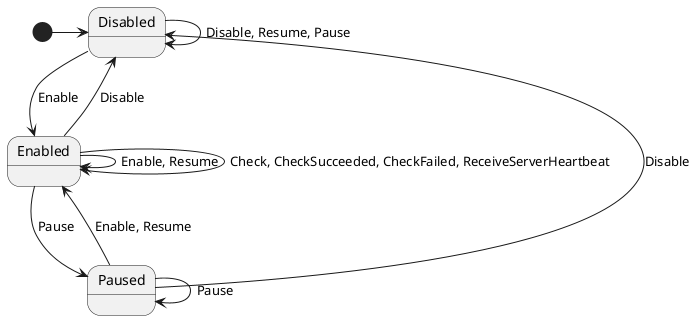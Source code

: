 /'
' Copyright (c) 2022. AxonIQ
'
' Licensed under the Apache License, Version 2.0 (the "License");
' you may not use this file except in compliance with the License.
' You may obtain a copy of the License at
'
'    http://www.apache.org/licenses/LICENSE-2.0
'
' Unless required by applicable law or agreed to in writing, software
' distributed under the License is distributed on an "AS IS" BASIS,
' WITHOUT WARRANTIES OR CONDITIONS OF ANY KIND, either express or implied.
' See the License for the specific language governing permissions and
' limitations under the License.
'/

@startuml Heartbeat Monitor
[*]->Disabled
Disabled-->Enabled: Enable
Enabled-->Paused: Pause
Paused->Enabled: Enable, Resume
Paused->Disabled: Disable
Enabled->Disabled: Disable
Disabled->Disabled: Disable, Resume, Pause
Enabled->Enabled: Enable, Resume
Paused->Paused: Pause
Enabled->Enabled: Check, CheckSucceeded, CheckFailed, ReceiveServerHeartbeat
@enduml